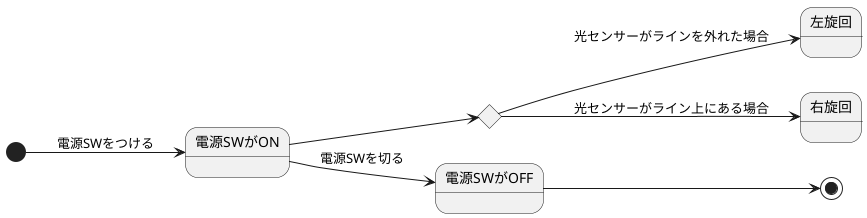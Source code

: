 @startuml 演習6-5-3
left to right direction
[*]-->電源SWがON :電源SWをつける
state c <<choice>>
電源SWがON-->c
c --> 左旋回 :光センサーがラインを外れた場合
c --> 右旋回 :光センサーがライン上にある場合
電源SWがON-->電源SWがOFF :電源SWを切る
電源SWがOFF -->[*]
@enduml